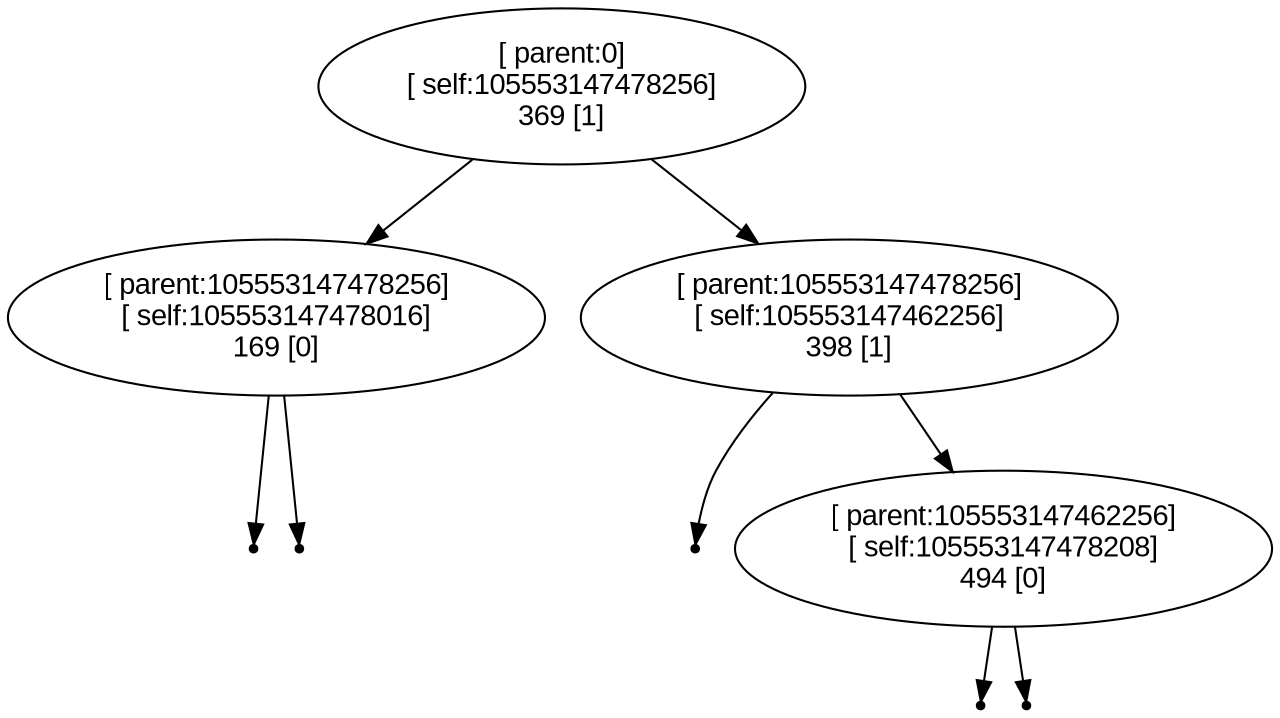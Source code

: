 digraph BST {
    node [fontname="Arial"];
    "[ parent:0]
[ self:105553147478256]
369 [1]" -> "[ parent:105553147478256]
[ self:105553147478016]
169 [0]";
    "[ parent:0]
[ self:105553147478256]
369 [1]" -> "[ parent:105553147478256]
[ self:105553147462256]
398 [1]";
    null8 [shape=point];
    "[ parent:105553147478256]
[ self:105553147478016]
169 [0]" -> "null8"
    null9 [shape=point];
    "[ parent:105553147478256]
[ self:105553147478016]
169 [0]" -> "null9"
    null10 [shape=point];
    "[ parent:105553147478256]
[ self:105553147462256]
398 [1]" -> "null10"
    "[ parent:105553147478256]
[ self:105553147462256]
398 [1]" -> "[ parent:105553147462256]
[ self:105553147478208]
494 [0]";
    null11 [shape=point];
    "[ parent:105553147462256]
[ self:105553147478208]
494 [0]" -> "null11"
    null12 [shape=point];
    "[ parent:105553147462256]
[ self:105553147478208]
494 [0]" -> "null12"
}
